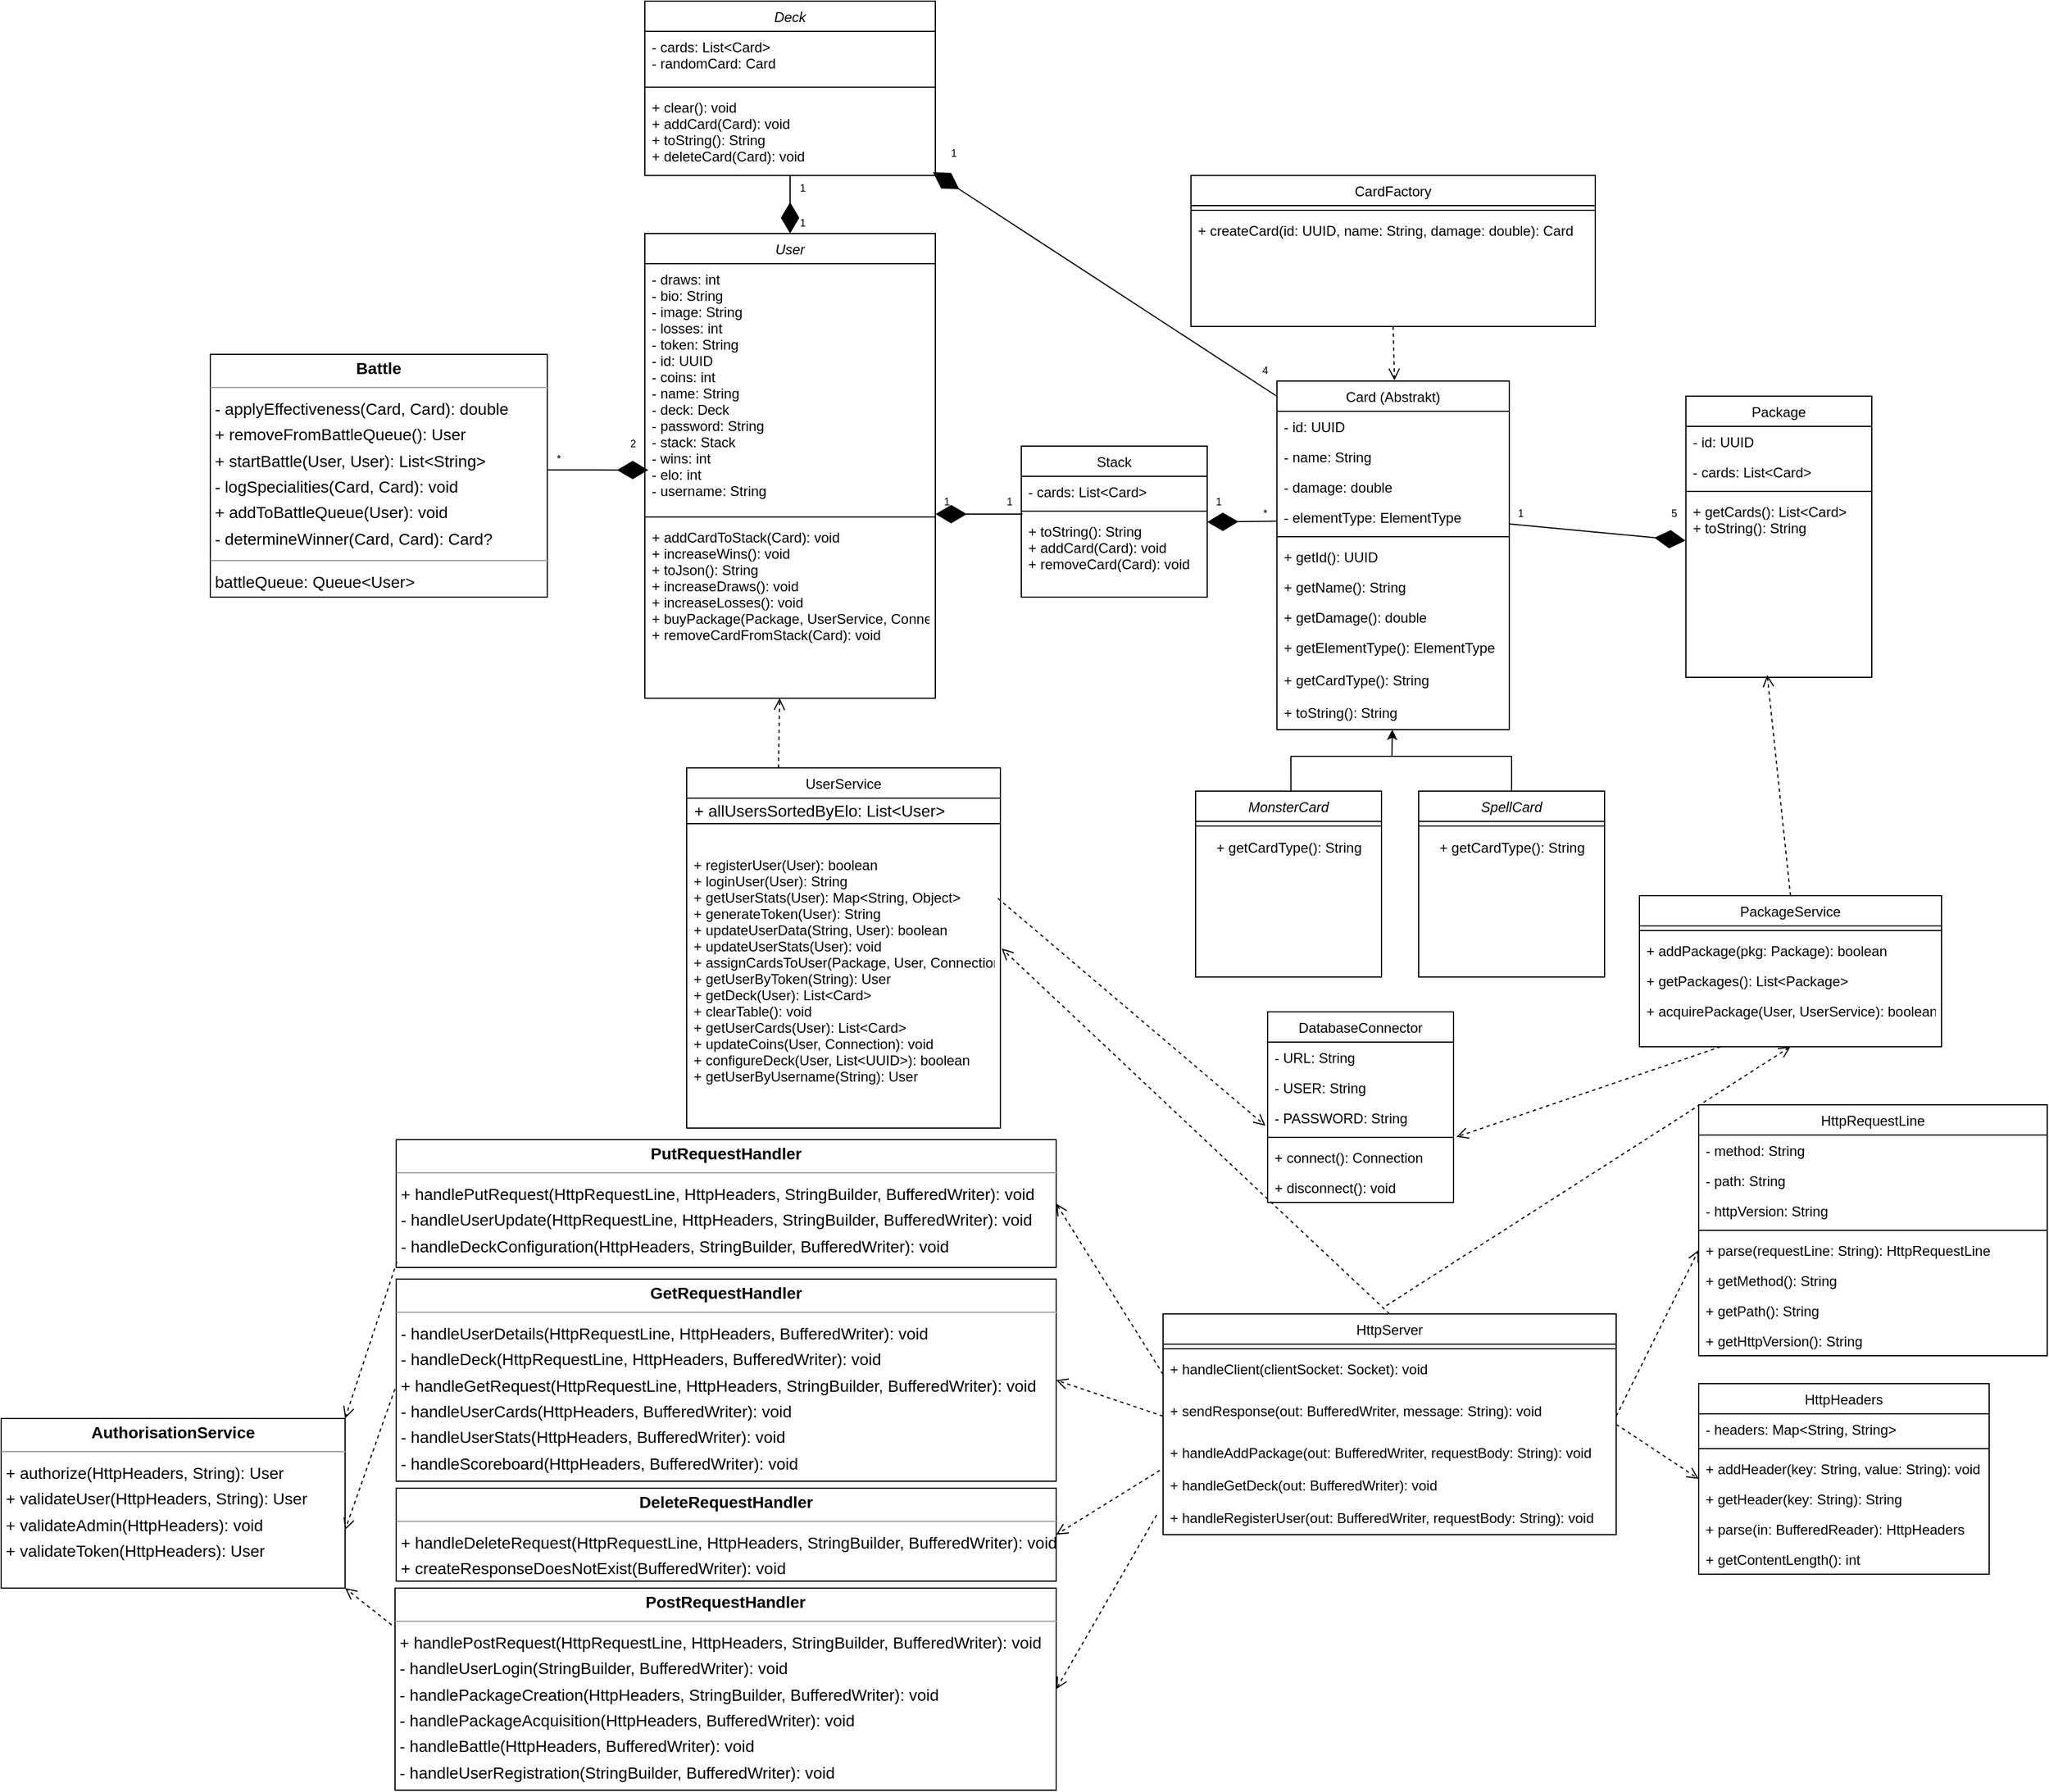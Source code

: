 <mxfile version="26.0.4">
  <diagram id="C5RBs43oDa-KdzZeNtuy" name="Page-1">
    <mxGraphModel dx="3077" dy="1954" grid="1" gridSize="10" guides="1" tooltips="1" connect="1" arrows="1" fold="1" page="1" pageScale="1" pageWidth="827" pageHeight="1169" math="0" shadow="0">
      <root>
        <mxCell id="WIyWlLk6GJQsqaUBKTNV-0" />
        <mxCell id="WIyWlLk6GJQsqaUBKTNV-1" parent="WIyWlLk6GJQsqaUBKTNV-0" />
        <mxCell id="zkfFHV4jXpPFQw0GAbJ--0" value="User" style="swimlane;fontStyle=2;align=center;verticalAlign=top;childLayout=stackLayout;horizontal=1;startSize=26;horizontalStack=0;resizeParent=1;resizeLast=0;collapsible=1;marginBottom=0;rounded=0;shadow=0;strokeWidth=1;" parent="WIyWlLk6GJQsqaUBKTNV-1" vertex="1">
          <mxGeometry x="184" y="-20" width="250" height="400" as="geometry">
            <mxRectangle x="230" y="140" width="160" height="26" as="alternateBounds" />
          </mxGeometry>
        </mxCell>
        <mxCell id="zkfFHV4jXpPFQw0GAbJ--1" value="- draws: int&#xa;- bio: String&#xa;- image: String&#xa;- losses: int&#xa;- token: String&#xa;- id: UUID&#xa;- coins: int&#xa;- name: String&#xa;- deck: Deck&#xa;- password: String&#xa;- stack: Stack&#xa;- wins: int&#xa;- elo: int&#xa;- username: String" style="text;align=left;verticalAlign=top;spacingLeft=4;spacingRight=4;overflow=hidden;rotatable=0;points=[[0,0.5],[1,0.5]];portConstraint=eastwest;" parent="zkfFHV4jXpPFQw0GAbJ--0" vertex="1">
          <mxGeometry y="26" width="250" height="214" as="geometry" />
        </mxCell>
        <mxCell id="zkfFHV4jXpPFQw0GAbJ--4" value="" style="line;html=1;strokeWidth=1;align=left;verticalAlign=middle;spacingTop=-1;spacingLeft=3;spacingRight=3;rotatable=0;labelPosition=right;points=[];portConstraint=eastwest;" parent="zkfFHV4jXpPFQw0GAbJ--0" vertex="1">
          <mxGeometry y="240" width="250" height="8" as="geometry" />
        </mxCell>
        <mxCell id="tZZboSZ2y6ysOdHCOjeh-23" value="+ addCardToStack(Card): void&#xa;+ increaseWins(): void&#xa;+ toJson(): String&#xa;+ increaseDraws(): void&#xa;+ increaseLosses(): void&#xa;+ buyPackage(Package, UserService, Connection): boolean&#xa;+ removeCardFromStack(Card): void" style="text;align=left;verticalAlign=top;spacingLeft=4;spacingRight=4;overflow=hidden;rotatable=0;points=[[0,0.5],[1,0.5]];portConstraint=eastwest;" parent="zkfFHV4jXpPFQw0GAbJ--0" vertex="1">
          <mxGeometry y="248" width="250" height="110" as="geometry" />
        </mxCell>
        <mxCell id="zkfFHV4jXpPFQw0GAbJ--17" value="Stack" style="swimlane;fontStyle=0;align=center;verticalAlign=top;childLayout=stackLayout;horizontal=1;startSize=26;horizontalStack=0;resizeParent=1;resizeLast=0;collapsible=1;marginBottom=0;rounded=0;shadow=0;strokeWidth=1;" parent="WIyWlLk6GJQsqaUBKTNV-1" vertex="1">
          <mxGeometry x="508" y="163" width="160" height="130" as="geometry">
            <mxRectangle x="550" y="140" width="160" height="26" as="alternateBounds" />
          </mxGeometry>
        </mxCell>
        <mxCell id="zkfFHV4jXpPFQw0GAbJ--18" value="- cards: List&lt;Card&gt;" style="text;align=left;verticalAlign=top;spacingLeft=4;spacingRight=4;overflow=hidden;rotatable=0;points=[[0,0.5],[1,0.5]];portConstraint=eastwest;" parent="zkfFHV4jXpPFQw0GAbJ--17" vertex="1">
          <mxGeometry y="26" width="160" height="26" as="geometry" />
        </mxCell>
        <mxCell id="zkfFHV4jXpPFQw0GAbJ--23" value="" style="line;html=1;strokeWidth=1;align=left;verticalAlign=middle;spacingTop=-1;spacingLeft=3;spacingRight=3;rotatable=0;labelPosition=right;points=[];portConstraint=eastwest;" parent="zkfFHV4jXpPFQw0GAbJ--17" vertex="1">
          <mxGeometry y="52" width="160" height="8" as="geometry" />
        </mxCell>
        <mxCell id="zkfFHV4jXpPFQw0GAbJ--24" value="+ toString(): String&#xa;+ addCard(Card): void&#xa;+ removeCard(Card): void&#xa;" style="text;align=left;verticalAlign=top;spacingLeft=4;spacingRight=4;overflow=hidden;rotatable=0;points=[[0,0.5],[1,0.5]];portConstraint=eastwest;" parent="zkfFHV4jXpPFQw0GAbJ--17" vertex="1">
          <mxGeometry y="60" width="160" height="60" as="geometry" />
        </mxCell>
        <mxCell id="pJ64qsZIiurUONH8JDqn-1" value="Card (Abstrakt)" style="swimlane;fontStyle=0;align=center;verticalAlign=top;childLayout=stackLayout;horizontal=1;startSize=26;horizontalStack=0;resizeParent=1;resizeLast=0;collapsible=1;marginBottom=0;rounded=0;shadow=0;strokeWidth=1;" parent="WIyWlLk6GJQsqaUBKTNV-1" vertex="1">
          <mxGeometry x="728" y="107" width="200" height="300" as="geometry">
            <mxRectangle x="728" y="107" width="160" height="26" as="alternateBounds" />
          </mxGeometry>
        </mxCell>
        <mxCell id="pJ64qsZIiurUONH8JDqn-2" value="- id: UUID" style="text;align=left;verticalAlign=top;spacingLeft=4;spacingRight=4;overflow=hidden;rotatable=0;points=[[0,0.5],[1,0.5]];portConstraint=eastwest;" parent="pJ64qsZIiurUONH8JDqn-1" vertex="1">
          <mxGeometry y="26" width="200" height="26" as="geometry" />
        </mxCell>
        <mxCell id="pJ64qsZIiurUONH8JDqn-3" value="- name: String" style="text;align=left;verticalAlign=top;spacingLeft=4;spacingRight=4;overflow=hidden;rotatable=0;points=[[0,0.5],[1,0.5]];portConstraint=eastwest;rounded=0;shadow=0;html=0;" parent="pJ64qsZIiurUONH8JDqn-1" vertex="1">
          <mxGeometry y="52" width="200" height="26" as="geometry" />
        </mxCell>
        <mxCell id="pJ64qsZIiurUONH8JDqn-4" value="- damage: double" style="text;align=left;verticalAlign=top;spacingLeft=4;spacingRight=4;overflow=hidden;rotatable=0;points=[[0,0.5],[1,0.5]];portConstraint=eastwest;rounded=0;shadow=0;html=0;" parent="pJ64qsZIiurUONH8JDqn-1" vertex="1">
          <mxGeometry y="78" width="200" height="26" as="geometry" />
        </mxCell>
        <mxCell id="pJ64qsZIiurUONH8JDqn-5" value="- elementType: ElementType" style="text;align=left;verticalAlign=top;spacingLeft=4;spacingRight=4;overflow=hidden;rotatable=0;points=[[0,0.5],[1,0.5]];portConstraint=eastwest;rounded=0;shadow=0;html=0;" parent="pJ64qsZIiurUONH8JDqn-1" vertex="1">
          <mxGeometry y="104" width="200" height="26" as="geometry" />
        </mxCell>
        <mxCell id="pJ64qsZIiurUONH8JDqn-7" value="" style="line;html=1;strokeWidth=1;align=left;verticalAlign=middle;spacingTop=-1;spacingLeft=3;spacingRight=3;rotatable=0;labelPosition=right;points=[];portConstraint=eastwest;" parent="pJ64qsZIiurUONH8JDqn-1" vertex="1">
          <mxGeometry y="130" width="200" height="8" as="geometry" />
        </mxCell>
        <mxCell id="pJ64qsZIiurUONH8JDqn-8" value="+ getId(): UUID" style="text;align=left;verticalAlign=top;spacingLeft=4;spacingRight=4;overflow=hidden;rotatable=0;points=[[0,0.5],[1,0.5]];portConstraint=eastwest;" parent="pJ64qsZIiurUONH8JDqn-1" vertex="1">
          <mxGeometry y="138" width="200" height="26" as="geometry" />
        </mxCell>
        <mxCell id="pJ64qsZIiurUONH8JDqn-9" value="+ getName(): String" style="text;align=left;verticalAlign=top;spacingLeft=4;spacingRight=4;overflow=hidden;rotatable=0;points=[[0,0.5],[1,0.5]];portConstraint=eastwest;" parent="pJ64qsZIiurUONH8JDqn-1" vertex="1">
          <mxGeometry y="164" width="200" height="26" as="geometry" />
        </mxCell>
        <mxCell id="8VIs9gUjqleQw6Wn4Eny-9" value="+ getDamage(): double" style="text;align=left;verticalAlign=top;spacingLeft=4;spacingRight=4;overflow=hidden;rotatable=0;points=[[0,0.5],[1,0.5]];portConstraint=eastwest;" parent="pJ64qsZIiurUONH8JDqn-1" vertex="1">
          <mxGeometry y="190" width="200" height="26" as="geometry" />
        </mxCell>
        <mxCell id="8VIs9gUjqleQw6Wn4Eny-10" value="+ getElementType(): ElementType&#xa;&#xa;+ getCardType(): String&#xa;&#xa;+ toString(): String&#xa;" style="text;align=left;verticalAlign=top;spacingLeft=4;spacingRight=4;overflow=hidden;rotatable=0;points=[[0,0.5],[1,0.5]];portConstraint=eastwest;" parent="pJ64qsZIiurUONH8JDqn-1" vertex="1">
          <mxGeometry y="216" width="200" height="84" as="geometry" />
        </mxCell>
        <mxCell id="KQefdLREFQNJD2RRmQ5B-1" value="" style="endArrow=classic;html=1;rounded=0;" parent="WIyWlLk6GJQsqaUBKTNV-1" edge="1">
          <mxGeometry width="50" height="50" relative="1" as="geometry">
            <mxPoint x="827" y="430" as="sourcePoint" />
            <mxPoint x="827.3" y="407" as="targetPoint" />
          </mxGeometry>
        </mxCell>
        <mxCell id="KQefdLREFQNJD2RRmQ5B-2" value="MonsterCard" style="swimlane;fontStyle=2;align=center;verticalAlign=top;childLayout=stackLayout;horizontal=1;startSize=26;horizontalStack=0;resizeParent=1;resizeLast=0;collapsible=1;marginBottom=0;rounded=0;shadow=0;strokeWidth=1;" parent="WIyWlLk6GJQsqaUBKTNV-1" vertex="1">
          <mxGeometry x="658" y="460" width="160" height="160" as="geometry">
            <mxRectangle x="230" y="140" width="160" height="26" as="alternateBounds" />
          </mxGeometry>
        </mxCell>
        <mxCell id="KQefdLREFQNJD2RRmQ5B-4" value="" style="line;html=1;strokeWidth=1;align=left;verticalAlign=middle;spacingTop=-1;spacingLeft=3;spacingRight=3;rotatable=0;labelPosition=right;points=[];portConstraint=eastwest;" parent="KQefdLREFQNJD2RRmQ5B-2" vertex="1">
          <mxGeometry y="26" width="160" height="8" as="geometry" />
        </mxCell>
        <mxCell id="tZZboSZ2y6ysOdHCOjeh-19" value="+ getCardType(): String" style="text;html=1;align=center;verticalAlign=middle;resizable=0;points=[];autosize=1;strokeColor=none;fillColor=none;" parent="KQefdLREFQNJD2RRmQ5B-2" vertex="1">
          <mxGeometry y="34" width="160" height="30" as="geometry" />
        </mxCell>
        <mxCell id="KQefdLREFQNJD2RRmQ5B-5" value="" style="endArrow=none;html=1;rounded=0;exitX=0.513;exitY=0;exitDx=0;exitDy=0;exitPerimeter=0;" parent="WIyWlLk6GJQsqaUBKTNV-1" source="KQefdLREFQNJD2RRmQ5B-2" edge="1">
          <mxGeometry width="50" height="50" relative="1" as="geometry">
            <mxPoint x="740" y="420" as="sourcePoint" />
            <mxPoint x="740" y="430" as="targetPoint" />
          </mxGeometry>
        </mxCell>
        <mxCell id="KQefdLREFQNJD2RRmQ5B-6" value="" style="endArrow=none;html=1;rounded=0;" parent="WIyWlLk6GJQsqaUBKTNV-1" edge="1">
          <mxGeometry width="50" height="50" relative="1" as="geometry">
            <mxPoint x="740" y="430" as="sourcePoint" />
            <mxPoint x="820" y="430" as="targetPoint" />
          </mxGeometry>
        </mxCell>
        <mxCell id="KQefdLREFQNJD2RRmQ5B-7" value="SpellCard" style="swimlane;fontStyle=2;align=center;verticalAlign=top;childLayout=stackLayout;horizontal=1;startSize=26;horizontalStack=0;resizeParent=1;resizeLast=0;collapsible=1;marginBottom=0;rounded=0;shadow=0;strokeWidth=1;" parent="WIyWlLk6GJQsqaUBKTNV-1" vertex="1">
          <mxGeometry x="850" y="460" width="160" height="160" as="geometry">
            <mxRectangle x="230" y="140" width="160" height="26" as="alternateBounds" />
          </mxGeometry>
        </mxCell>
        <mxCell id="KQefdLREFQNJD2RRmQ5B-9" value="" style="line;html=1;strokeWidth=1;align=left;verticalAlign=middle;spacingTop=-1;spacingLeft=3;spacingRight=3;rotatable=0;labelPosition=right;points=[];portConstraint=eastwest;" parent="KQefdLREFQNJD2RRmQ5B-7" vertex="1">
          <mxGeometry y="26" width="160" height="8" as="geometry" />
        </mxCell>
        <mxCell id="tZZboSZ2y6ysOdHCOjeh-20" value="+ getCardType(): String" style="text;html=1;align=center;verticalAlign=middle;resizable=0;points=[];autosize=1;strokeColor=none;fillColor=none;" parent="KQefdLREFQNJD2RRmQ5B-7" vertex="1">
          <mxGeometry y="34" width="160" height="30" as="geometry" />
        </mxCell>
        <mxCell id="KQefdLREFQNJD2RRmQ5B-10" value="" style="endArrow=none;html=1;rounded=0;exitX=0.5;exitY=0;exitDx=0;exitDy=0;" parent="WIyWlLk6GJQsqaUBKTNV-1" source="KQefdLREFQNJD2RRmQ5B-7" edge="1">
          <mxGeometry width="50" height="50" relative="1" as="geometry">
            <mxPoint x="740" y="420" as="sourcePoint" />
            <mxPoint x="930" y="430" as="targetPoint" />
          </mxGeometry>
        </mxCell>
        <mxCell id="KQefdLREFQNJD2RRmQ5B-11" value="" style="endArrow=none;html=1;rounded=0;" parent="WIyWlLk6GJQsqaUBKTNV-1" edge="1">
          <mxGeometry width="50" height="50" relative="1" as="geometry">
            <mxPoint x="818" y="430" as="sourcePoint" />
            <mxPoint x="930" y="430" as="targetPoint" />
          </mxGeometry>
        </mxCell>
        <mxCell id="KQefdLREFQNJD2RRmQ5B-13" value="Package" style="swimlane;fontStyle=0;align=center;verticalAlign=top;childLayout=stackLayout;horizontal=1;startSize=26;horizontalStack=0;resizeParent=1;resizeLast=0;collapsible=1;marginBottom=0;rounded=0;shadow=0;strokeWidth=1;" parent="WIyWlLk6GJQsqaUBKTNV-1" vertex="1">
          <mxGeometry x="1080" y="120" width="160" height="242" as="geometry">
            <mxRectangle x="550" y="140" width="160" height="26" as="alternateBounds" />
          </mxGeometry>
        </mxCell>
        <mxCell id="KQefdLREFQNJD2RRmQ5B-14" value="- id: UUID" style="text;align=left;verticalAlign=top;spacingLeft=4;spacingRight=4;overflow=hidden;rotatable=0;points=[[0,0.5],[1,0.5]];portConstraint=eastwest;" parent="KQefdLREFQNJD2RRmQ5B-13" vertex="1">
          <mxGeometry y="26" width="160" height="26" as="geometry" />
        </mxCell>
        <mxCell id="KQefdLREFQNJD2RRmQ5B-15" value="- cards: List&lt;Card&gt;" style="text;align=left;verticalAlign=top;spacingLeft=4;spacingRight=4;overflow=hidden;rotatable=0;points=[[0,0.5],[1,0.5]];portConstraint=eastwest;rounded=0;shadow=0;html=0;" parent="KQefdLREFQNJD2RRmQ5B-13" vertex="1">
          <mxGeometry y="52" width="160" height="26" as="geometry" />
        </mxCell>
        <mxCell id="KQefdLREFQNJD2RRmQ5B-18" value="" style="line;html=1;strokeWidth=1;align=left;verticalAlign=middle;spacingTop=-1;spacingLeft=3;spacingRight=3;rotatable=0;labelPosition=right;points=[];portConstraint=eastwest;" parent="KQefdLREFQNJD2RRmQ5B-13" vertex="1">
          <mxGeometry y="78" width="160" height="8" as="geometry" />
        </mxCell>
        <mxCell id="KQefdLREFQNJD2RRmQ5B-19" value="+ getCards(): List&lt;Card&gt;&#xa;+ toString(): String" style="text;align=left;verticalAlign=top;spacingLeft=4;spacingRight=4;overflow=hidden;rotatable=0;points=[[0,0.5],[1,0.5]];portConstraint=eastwest;" parent="KQefdLREFQNJD2RRmQ5B-13" vertex="1">
          <mxGeometry y="86" width="160" height="44" as="geometry" />
        </mxCell>
        <mxCell id="KQefdLREFQNJD2RRmQ5B-26" value="" style="endArrow=diamondThin;endFill=1;endSize=24;html=1;rounded=0;exitX=0;exitY=1;exitDx=0;exitDy=0;entryX=-0.002;entryY=0.872;entryDx=0;entryDy=0;entryPerimeter=0;" parent="WIyWlLk6GJQsqaUBKTNV-1" source="KQefdLREFQNJD2RRmQ5B-41" target="KQefdLREFQNJD2RRmQ5B-19" edge="1">
          <mxGeometry width="160" relative="1" as="geometry">
            <mxPoint x="908" y="230" as="sourcePoint" />
            <mxPoint x="1040" y="230" as="targetPoint" />
          </mxGeometry>
        </mxCell>
        <mxCell id="KQefdLREFQNJD2RRmQ5B-27" value="&lt;font style=&quot;font-size: 9px;&quot;&gt;1&lt;/font&gt;" style="text;html=1;align=center;verticalAlign=middle;whiteSpace=wrap;rounded=0;" parent="WIyWlLk6GJQsqaUBKTNV-1" vertex="1">
          <mxGeometry x="488" y="200" width="20" height="20" as="geometry" />
        </mxCell>
        <mxCell id="KQefdLREFQNJD2RRmQ5B-28" value="&lt;font style=&quot;font-size: 9px;&quot;&gt;5&lt;/font&gt;" style="text;html=1;align=center;verticalAlign=middle;whiteSpace=wrap;rounded=0;" parent="WIyWlLk6GJQsqaUBKTNV-1" vertex="1">
          <mxGeometry x="1060" y="210" width="20" height="20" as="geometry" />
        </mxCell>
        <mxCell id="KQefdLREFQNJD2RRmQ5B-40" value="" style="endArrow=diamondThin;endFill=1;endSize=24;html=1;rounded=0;exitX=0.006;exitY=-0.026;exitDx=0;exitDy=0;exitPerimeter=0;entryX=0.008;entryY=1.077;entryDx=0;entryDy=0;entryPerimeter=0;" parent="WIyWlLk6GJQsqaUBKTNV-1" source="zkfFHV4jXpPFQw0GAbJ--24" target="KQefdLREFQNJD2RRmQ5B-44" edge="1">
          <mxGeometry width="160" relative="1" as="geometry">
            <mxPoint x="400" y="223" as="sourcePoint" />
            <mxPoint x="440" y="220" as="targetPoint" />
          </mxGeometry>
        </mxCell>
        <mxCell id="KQefdLREFQNJD2RRmQ5B-41" value="&lt;font style=&quot;font-size: 9px;&quot;&gt;1&lt;/font&gt;" style="text;html=1;align=center;verticalAlign=middle;whiteSpace=wrap;rounded=0;" parent="WIyWlLk6GJQsqaUBKTNV-1" vertex="1">
          <mxGeometry x="928" y="210" width="20" height="20" as="geometry" />
        </mxCell>
        <mxCell id="KQefdLREFQNJD2RRmQ5B-44" value="&lt;font style=&quot;font-size: 9px;&quot;&gt;1&lt;/font&gt;" style="text;html=1;align=center;verticalAlign=middle;whiteSpace=wrap;rounded=0;" parent="WIyWlLk6GJQsqaUBKTNV-1" vertex="1">
          <mxGeometry x="434" y="200" width="20" height="20" as="geometry" />
        </mxCell>
        <mxCell id="KQefdLREFQNJD2RRmQ5B-45" value="" style="endArrow=diamondThin;endFill=1;endSize=24;html=1;rounded=0;entryX=1.004;entryY=0.297;entryDx=0;entryDy=0;entryPerimeter=0;" parent="WIyWlLk6GJQsqaUBKTNV-1" edge="1">
          <mxGeometry width="160" relative="1" as="geometry">
            <mxPoint x="728" y="227.64" as="sourcePoint" />
            <mxPoint x="668.0" y="228.362" as="targetPoint" />
          </mxGeometry>
        </mxCell>
        <mxCell id="KQefdLREFQNJD2RRmQ5B-46" value="&lt;font style=&quot;font-size: 9px;&quot;&gt;1&lt;/font&gt;" style="text;html=1;align=center;verticalAlign=middle;whiteSpace=wrap;rounded=0;" parent="WIyWlLk6GJQsqaUBKTNV-1" vertex="1">
          <mxGeometry x="668" y="200" width="20" height="20" as="geometry" />
        </mxCell>
        <mxCell id="KQefdLREFQNJD2RRmQ5B-49" value="&lt;font style=&quot;font-size: 9px;&quot;&gt;*&lt;/font&gt;" style="text;html=1;align=center;verticalAlign=middle;whiteSpace=wrap;rounded=0;" parent="WIyWlLk6GJQsqaUBKTNV-1" vertex="1">
          <mxGeometry x="708" y="210" width="20" height="20" as="geometry" />
        </mxCell>
        <mxCell id="KQefdLREFQNJD2RRmQ5B-50" value="" style="html=1;verticalAlign=bottom;endArrow=open;dashed=1;endSize=8;curved=0;rounded=0;" parent="WIyWlLk6GJQsqaUBKTNV-1" edge="1">
          <mxGeometry relative="1" as="geometry">
            <mxPoint x="299" y="440" as="sourcePoint" />
            <mxPoint x="300" y="380" as="targetPoint" />
          </mxGeometry>
        </mxCell>
        <mxCell id="KQefdLREFQNJD2RRmQ5B-51" value="UserService" style="swimlane;fontStyle=0;align=center;verticalAlign=top;childLayout=stackLayout;horizontal=1;startSize=26;horizontalStack=0;resizeParent=1;resizeLast=0;collapsible=1;marginBottom=0;rounded=0;shadow=0;strokeWidth=1;" parent="WIyWlLk6GJQsqaUBKTNV-1" vertex="1">
          <mxGeometry x="220" y="440" width="270" height="310" as="geometry">
            <mxRectangle x="550" y="140" width="160" height="26" as="alternateBounds" />
          </mxGeometry>
        </mxCell>
        <mxCell id="KQefdLREFQNJD2RRmQ5B-53" value="" style="line;html=1;strokeWidth=1;align=left;verticalAlign=middle;spacingTop=-1;spacingLeft=3;spacingRight=3;rotatable=0;labelPosition=right;points=[];portConstraint=eastwest;" parent="KQefdLREFQNJD2RRmQ5B-51" vertex="1">
          <mxGeometry y="26" width="270" height="44" as="geometry" />
        </mxCell>
        <mxCell id="KQefdLREFQNJD2RRmQ5B-54" value="+ registerUser(User): boolean&#xa;+ loginUser(User): String&#xa;+ getUserStats(User): Map&lt;String, Object&gt;&#xa;+ generateToken(User): String&#xa;+ updateUserData(String, User): boolean&#xa;+ updateUserStats(User): void&#xa;+ assignCardsToUser(Package, User, Connection): void&#xa;+ getUserByToken(String): User&#xa;+ getDeck(User): List&lt;Card&gt;&#xa;+ clearTable(): void&#xa;+ getUserCards(User): List&lt;Card&gt;&#xa;+ updateCoins(User, Connection): void&#xa;+ configureDeck(User, List&lt;UUID&gt;): boolean&#xa;+ getUserByUsername(String): User" style="text;align=left;verticalAlign=top;spacingLeft=4;spacingRight=4;overflow=hidden;rotatable=0;points=[[0,0.5],[1,0.5]];portConstraint=eastwest;" parent="KQefdLREFQNJD2RRmQ5B-51" vertex="1">
          <mxGeometry y="70" width="270" height="226" as="geometry" />
        </mxCell>
        <mxCell id="KQefdLREFQNJD2RRmQ5B-55" value="PackageService" style="swimlane;fontStyle=0;align=center;verticalAlign=top;childLayout=stackLayout;horizontal=1;startSize=26;horizontalStack=0;resizeParent=1;resizeLast=0;collapsible=1;marginBottom=0;rounded=0;shadow=0;strokeWidth=1;" parent="WIyWlLk6GJQsqaUBKTNV-1" vertex="1">
          <mxGeometry x="1040" y="550" width="260" height="130" as="geometry">
            <mxRectangle x="550" y="140" width="160" height="26" as="alternateBounds" />
          </mxGeometry>
        </mxCell>
        <mxCell id="KQefdLREFQNJD2RRmQ5B-57" value="" style="line;html=1;strokeWidth=1;align=left;verticalAlign=middle;spacingTop=-1;spacingLeft=3;spacingRight=3;rotatable=0;labelPosition=right;points=[];portConstraint=eastwest;" parent="KQefdLREFQNJD2RRmQ5B-55" vertex="1">
          <mxGeometry y="26" width="260" height="8" as="geometry" />
        </mxCell>
        <mxCell id="KQefdLREFQNJD2RRmQ5B-58" value="+ addPackage(pkg: Package): boolean" style="text;align=left;verticalAlign=top;spacingLeft=4;spacingRight=4;overflow=hidden;rotatable=0;points=[[0,0.5],[1,0.5]];portConstraint=eastwest;" parent="KQefdLREFQNJD2RRmQ5B-55" vertex="1">
          <mxGeometry y="34" width="260" height="26" as="geometry" />
        </mxCell>
        <mxCell id="tZZboSZ2y6ysOdHCOjeh-6" value="+ getPackages(): List&lt;Package&gt;" style="text;align=left;verticalAlign=top;spacingLeft=4;spacingRight=4;overflow=hidden;rotatable=0;points=[[0,0.5],[1,0.5]];portConstraint=eastwest;" parent="KQefdLREFQNJD2RRmQ5B-55" vertex="1">
          <mxGeometry y="60" width="260" height="26" as="geometry" />
        </mxCell>
        <mxCell id="dGjVVMby7srrKgyfxiBo-0" value="+ acquirePackage(User, UserService): boolean" style="text;align=left;verticalAlign=top;spacingLeft=4;spacingRight=4;overflow=hidden;rotatable=0;points=[[0,0.5],[1,0.5]];portConstraint=eastwest;" vertex="1" parent="KQefdLREFQNJD2RRmQ5B-55">
          <mxGeometry y="86" width="260" height="26" as="geometry" />
        </mxCell>
        <mxCell id="KQefdLREFQNJD2RRmQ5B-59" value="" style="html=1;verticalAlign=bottom;endArrow=open;dashed=1;endSize=8;curved=0;rounded=0;exitX=0.5;exitY=0;exitDx=0;exitDy=0;" parent="WIyWlLk6GJQsqaUBKTNV-1" source="KQefdLREFQNJD2RRmQ5B-55" edge="1">
          <mxGeometry relative="1" as="geometry">
            <mxPoint x="1120" y="400" as="sourcePoint" />
            <mxPoint x="1150" y="360" as="targetPoint" />
          </mxGeometry>
        </mxCell>
        <mxCell id="KQefdLREFQNJD2RRmQ5B-60" value="CardFactory" style="swimlane;fontStyle=0;align=center;verticalAlign=top;childLayout=stackLayout;horizontal=1;startSize=26;horizontalStack=0;resizeParent=1;resizeLast=0;collapsible=1;marginBottom=0;rounded=0;shadow=0;strokeWidth=1;" parent="WIyWlLk6GJQsqaUBKTNV-1" vertex="1">
          <mxGeometry x="654" y="-70" width="348" height="130" as="geometry">
            <mxRectangle x="550" y="140" width="160" height="26" as="alternateBounds" />
          </mxGeometry>
        </mxCell>
        <mxCell id="KQefdLREFQNJD2RRmQ5B-62" value="" style="line;html=1;strokeWidth=1;align=left;verticalAlign=middle;spacingTop=-1;spacingLeft=3;spacingRight=3;rotatable=0;labelPosition=right;points=[];portConstraint=eastwest;" parent="KQefdLREFQNJD2RRmQ5B-60" vertex="1">
          <mxGeometry y="26" width="348" height="8" as="geometry" />
        </mxCell>
        <mxCell id="KQefdLREFQNJD2RRmQ5B-63" value="+ createCard(id: UUID, name: String, damage: double): Card" style="text;align=left;verticalAlign=top;spacingLeft=4;spacingRight=4;overflow=hidden;rotatable=0;points=[[0,0.5],[1,0.5]];portConstraint=eastwest;" parent="KQefdLREFQNJD2RRmQ5B-60" vertex="1">
          <mxGeometry y="34" width="348" height="26" as="geometry" />
        </mxCell>
        <mxCell id="KQefdLREFQNJD2RRmQ5B-64" value="" style="html=1;verticalAlign=bottom;endArrow=open;dashed=1;endSize=8;curved=0;rounded=0;exitX=0.5;exitY=1;exitDx=0;exitDy=0;entryX=0.506;entryY=-0.002;entryDx=0;entryDy=0;entryPerimeter=0;" parent="WIyWlLk6GJQsqaUBKTNV-1" source="KQefdLREFQNJD2RRmQ5B-60" target="pJ64qsZIiurUONH8JDqn-1" edge="1">
          <mxGeometry relative="1" as="geometry">
            <mxPoint x="960.62" y="101" as="sourcePoint" />
            <mxPoint x="830" y="100" as="targetPoint" />
          </mxGeometry>
        </mxCell>
        <mxCell id="KQefdLREFQNJD2RRmQ5B-65" value="HttpServer" style="swimlane;fontStyle=0;align=center;verticalAlign=top;childLayout=stackLayout;horizontal=1;startSize=26;horizontalStack=0;resizeParent=1;resizeLast=0;collapsible=1;marginBottom=0;rounded=0;shadow=0;strokeWidth=1;" parent="WIyWlLk6GJQsqaUBKTNV-1" vertex="1">
          <mxGeometry x="630" y="910" width="390" height="190" as="geometry">
            <mxRectangle x="550" y="140" width="160" height="26" as="alternateBounds" />
          </mxGeometry>
        </mxCell>
        <mxCell id="KQefdLREFQNJD2RRmQ5B-67" value="" style="line;html=1;strokeWidth=1;align=left;verticalAlign=middle;spacingTop=-1;spacingLeft=3;spacingRight=3;rotatable=0;labelPosition=right;points=[];portConstraint=eastwest;" parent="KQefdLREFQNJD2RRmQ5B-65" vertex="1">
          <mxGeometry y="26" width="390" height="8" as="geometry" />
        </mxCell>
        <mxCell id="KQefdLREFQNJD2RRmQ5B-68" value="+ handleClient(clientSocket: Socket): void" style="text;align=left;verticalAlign=top;spacingLeft=4;spacingRight=4;overflow=hidden;rotatable=0;points=[[0,0.5],[1,0.5]];portConstraint=eastwest;" parent="KQefdLREFQNJD2RRmQ5B-65" vertex="1">
          <mxGeometry y="34" width="390" height="36" as="geometry" />
        </mxCell>
        <mxCell id="KQefdLREFQNJD2RRmQ5B-78" value="+ sendResponse(out: BufferedWriter, message: String): void" style="text;align=left;verticalAlign=top;spacingLeft=4;spacingRight=4;overflow=hidden;rotatable=0;points=[[0,0.5],[1,0.5]];portConstraint=eastwest;" parent="KQefdLREFQNJD2RRmQ5B-65" vertex="1">
          <mxGeometry y="70" width="390" height="36" as="geometry" />
        </mxCell>
        <mxCell id="KQefdLREFQNJD2RRmQ5B-79" value="+ handleAddPackage(out: BufferedWriter, requestBody: String): void" style="text;align=left;verticalAlign=top;spacingLeft=4;spacingRight=4;overflow=hidden;rotatable=0;points=[[0,0.5],[1,0.5]];portConstraint=eastwest;" parent="KQefdLREFQNJD2RRmQ5B-65" vertex="1">
          <mxGeometry y="106" width="390" height="28" as="geometry" />
        </mxCell>
        <mxCell id="KQefdLREFQNJD2RRmQ5B-80" value="+ handleGetDeck(out: BufferedWriter): void" style="text;align=left;verticalAlign=top;spacingLeft=4;spacingRight=4;overflow=hidden;rotatable=0;points=[[0,0.5],[1,0.5]];portConstraint=eastwest;" parent="KQefdLREFQNJD2RRmQ5B-65" vertex="1">
          <mxGeometry y="134" width="390" height="28" as="geometry" />
        </mxCell>
        <mxCell id="KQefdLREFQNJD2RRmQ5B-81" value="+ handleRegisterUser(out: BufferedWriter, requestBody: String): void" style="text;align=left;verticalAlign=top;spacingLeft=4;spacingRight=4;overflow=hidden;rotatable=0;points=[[0,0.5],[1,0.5]];portConstraint=eastwest;" parent="KQefdLREFQNJD2RRmQ5B-65" vertex="1">
          <mxGeometry y="162" width="390" height="28" as="geometry" />
        </mxCell>
        <mxCell id="KQefdLREFQNJD2RRmQ5B-69" value="" style="html=1;verticalAlign=bottom;endArrow=open;dashed=1;endSize=8;curved=0;rounded=0;entryX=1.004;entryY=0.378;entryDx=0;entryDy=0;entryPerimeter=0;exitX=0.5;exitY=0;exitDx=0;exitDy=0;" parent="WIyWlLk6GJQsqaUBKTNV-1" source="KQefdLREFQNJD2RRmQ5B-65" target="KQefdLREFQNJD2RRmQ5B-54" edge="1">
          <mxGeometry relative="1" as="geometry">
            <mxPoint x="290.62" y="620" as="sourcePoint" />
            <mxPoint x="440.32" y="556.29" as="targetPoint" />
          </mxGeometry>
        </mxCell>
        <mxCell id="KQefdLREFQNJD2RRmQ5B-71" value="" style="html=1;verticalAlign=bottom;endArrow=open;dashed=1;endSize=8;curved=0;rounded=0;entryX=0.5;entryY=1;entryDx=0;entryDy=0;exitX=0.493;exitY=-0.038;exitDx=0;exitDy=0;exitPerimeter=0;" parent="WIyWlLk6GJQsqaUBKTNV-1" source="KQefdLREFQNJD2RRmQ5B-65" target="KQefdLREFQNJD2RRmQ5B-55" edge="1">
          <mxGeometry relative="1" as="geometry">
            <mxPoint x="1040" y="831" as="sourcePoint" />
            <mxPoint x="592.0" y="620" as="targetPoint" />
          </mxGeometry>
        </mxCell>
        <mxCell id="KQefdLREFQNJD2RRmQ5B-72" value="DatabaseConnector" style="swimlane;fontStyle=0;align=center;verticalAlign=top;childLayout=stackLayout;horizontal=1;startSize=26;horizontalStack=0;resizeParent=1;resizeLast=0;collapsible=1;marginBottom=0;rounded=0;shadow=0;strokeWidth=1;" parent="WIyWlLk6GJQsqaUBKTNV-1" vertex="1">
          <mxGeometry x="720" y="650" width="160" height="164" as="geometry">
            <mxRectangle x="550" y="140" width="160" height="26" as="alternateBounds" />
          </mxGeometry>
        </mxCell>
        <mxCell id="KQefdLREFQNJD2RRmQ5B-73" value="- URL: String" style="text;align=left;verticalAlign=top;spacingLeft=4;spacingRight=4;overflow=hidden;rotatable=0;points=[[0,0.5],[1,0.5]];portConstraint=eastwest;" parent="KQefdLREFQNJD2RRmQ5B-72" vertex="1">
          <mxGeometry y="26" width="160" height="26" as="geometry" />
        </mxCell>
        <mxCell id="tZZboSZ2y6ysOdHCOjeh-0" value="- USER: String" style="text;align=left;verticalAlign=top;spacingLeft=4;spacingRight=4;overflow=hidden;rotatable=0;points=[[0,0.5],[1,0.5]];portConstraint=eastwest;" parent="KQefdLREFQNJD2RRmQ5B-72" vertex="1">
          <mxGeometry y="52" width="160" height="26" as="geometry" />
        </mxCell>
        <mxCell id="tZZboSZ2y6ysOdHCOjeh-1" value="- PASSWORD: String" style="text;align=left;verticalAlign=top;spacingLeft=4;spacingRight=4;overflow=hidden;rotatable=0;points=[[0,0.5],[1,0.5]];portConstraint=eastwest;" parent="KQefdLREFQNJD2RRmQ5B-72" vertex="1">
          <mxGeometry y="78" width="160" height="26" as="geometry" />
        </mxCell>
        <mxCell id="KQefdLREFQNJD2RRmQ5B-74" value="" style="line;html=1;strokeWidth=1;align=left;verticalAlign=middle;spacingTop=-1;spacingLeft=3;spacingRight=3;rotatable=0;labelPosition=right;points=[];portConstraint=eastwest;" parent="KQefdLREFQNJD2RRmQ5B-72" vertex="1">
          <mxGeometry y="104" width="160" height="8" as="geometry" />
        </mxCell>
        <mxCell id="KQefdLREFQNJD2RRmQ5B-75" value="+ connect(): Connection" style="text;align=left;verticalAlign=top;spacingLeft=4;spacingRight=4;overflow=hidden;rotatable=0;points=[[0,0.5],[1,0.5]];portConstraint=eastwest;" parent="KQefdLREFQNJD2RRmQ5B-72" vertex="1">
          <mxGeometry y="112" width="160" height="26" as="geometry" />
        </mxCell>
        <mxCell id="tZZboSZ2y6ysOdHCOjeh-2" value="+ disconnect(): void" style="text;align=left;verticalAlign=top;spacingLeft=4;spacingRight=4;overflow=hidden;rotatable=0;points=[[0,0.5],[1,0.5]];portConstraint=eastwest;" parent="KQefdLREFQNJD2RRmQ5B-72" vertex="1">
          <mxGeometry y="138" width="160" height="26" as="geometry" />
        </mxCell>
        <mxCell id="KQefdLREFQNJD2RRmQ5B-76" value="" style="html=1;verticalAlign=bottom;endArrow=open;dashed=1;endSize=8;curved=0;rounded=0;entryX=-0.012;entryY=0.769;entryDx=0;entryDy=0;entryPerimeter=0;exitX=0.992;exitY=1.011;exitDx=0;exitDy=0;exitPerimeter=0;" parent="WIyWlLk6GJQsqaUBKTNV-1" target="tZZboSZ2y6ysOdHCOjeh-1" edge="1">
          <mxGeometry relative="1" as="geometry">
            <mxPoint x="487.84" y="552.286" as="sourcePoint" />
            <mxPoint x="407.0" y="540" as="targetPoint" />
          </mxGeometry>
        </mxCell>
        <mxCell id="KQefdLREFQNJD2RRmQ5B-77" value="" style="html=1;verticalAlign=bottom;endArrow=open;dashed=1;endSize=8;curved=0;rounded=0;entryX=1.016;entryY=-0.167;entryDx=0;entryDy=0;entryPerimeter=0;" parent="WIyWlLk6GJQsqaUBKTNV-1" target="KQefdLREFQNJD2RRmQ5B-75" edge="1">
          <mxGeometry relative="1" as="geometry">
            <mxPoint x="1110" y="680" as="sourcePoint" />
            <mxPoint x="1057" y="736" as="targetPoint" />
          </mxGeometry>
        </mxCell>
        <mxCell id="KQefdLREFQNJD2RRmQ5B-82" value="HttpRequestLine" style="swimlane;fontStyle=0;align=center;verticalAlign=top;childLayout=stackLayout;horizontal=1;startSize=26;horizontalStack=0;resizeParent=1;resizeLast=0;collapsible=1;marginBottom=0;rounded=0;shadow=0;strokeWidth=1;" parent="WIyWlLk6GJQsqaUBKTNV-1" vertex="1">
          <mxGeometry x="1091" y="730" width="300" height="216" as="geometry">
            <mxRectangle x="550" y="140" width="160" height="26" as="alternateBounds" />
          </mxGeometry>
        </mxCell>
        <mxCell id="KQefdLREFQNJD2RRmQ5B-83" value="- method: String" style="text;align=left;verticalAlign=top;spacingLeft=4;spacingRight=4;overflow=hidden;rotatable=0;points=[[0,0.5],[1,0.5]];portConstraint=eastwest;" parent="KQefdLREFQNJD2RRmQ5B-82" vertex="1">
          <mxGeometry y="26" width="300" height="26" as="geometry" />
        </mxCell>
        <mxCell id="KQefdLREFQNJD2RRmQ5B-99" value="- path: String" style="text;align=left;verticalAlign=top;spacingLeft=4;spacingRight=4;overflow=hidden;rotatable=0;points=[[0,0.5],[1,0.5]];portConstraint=eastwest;" parent="KQefdLREFQNJD2RRmQ5B-82" vertex="1">
          <mxGeometry y="52" width="300" height="26" as="geometry" />
        </mxCell>
        <mxCell id="KQefdLREFQNJD2RRmQ5B-100" value="- httpVersion: String" style="text;align=left;verticalAlign=top;spacingLeft=4;spacingRight=4;overflow=hidden;rotatable=0;points=[[0,0.5],[1,0.5]];portConstraint=eastwest;" parent="KQefdLREFQNJD2RRmQ5B-82" vertex="1">
          <mxGeometry y="78" width="300" height="26" as="geometry" />
        </mxCell>
        <mxCell id="KQefdLREFQNJD2RRmQ5B-84" value="" style="line;html=1;strokeWidth=1;align=left;verticalAlign=middle;spacingTop=-1;spacingLeft=3;spacingRight=3;rotatable=0;labelPosition=right;points=[];portConstraint=eastwest;" parent="KQefdLREFQNJD2RRmQ5B-82" vertex="1">
          <mxGeometry y="104" width="300" height="8" as="geometry" />
        </mxCell>
        <mxCell id="KQefdLREFQNJD2RRmQ5B-85" value="+ parse(requestLine: String): HttpRequestLine" style="text;align=left;verticalAlign=top;spacingLeft=4;spacingRight=4;overflow=hidden;rotatable=0;points=[[0,0.5],[1,0.5]];portConstraint=eastwest;" parent="KQefdLREFQNJD2RRmQ5B-82" vertex="1">
          <mxGeometry y="112" width="300" height="26" as="geometry" />
        </mxCell>
        <mxCell id="KQefdLREFQNJD2RRmQ5B-101" value="+ getMethod(): String" style="text;align=left;verticalAlign=top;spacingLeft=4;spacingRight=4;overflow=hidden;rotatable=0;points=[[0,0.5],[1,0.5]];portConstraint=eastwest;" parent="KQefdLREFQNJD2RRmQ5B-82" vertex="1">
          <mxGeometry y="138" width="300" height="26" as="geometry" />
        </mxCell>
        <mxCell id="KQefdLREFQNJD2RRmQ5B-102" value="+ getPath(): String" style="text;align=left;verticalAlign=top;spacingLeft=4;spacingRight=4;overflow=hidden;rotatable=0;points=[[0,0.5],[1,0.5]];portConstraint=eastwest;" parent="KQefdLREFQNJD2RRmQ5B-82" vertex="1">
          <mxGeometry y="164" width="300" height="26" as="geometry" />
        </mxCell>
        <mxCell id="KQefdLREFQNJD2RRmQ5B-103" value="+ getHttpVersion(): String" style="text;align=left;verticalAlign=top;spacingLeft=4;spacingRight=4;overflow=hidden;rotatable=0;points=[[0,0.5],[1,0.5]];portConstraint=eastwest;" parent="KQefdLREFQNJD2RRmQ5B-82" vertex="1">
          <mxGeometry y="190" width="300" height="26" as="geometry" />
        </mxCell>
        <mxCell id="KQefdLREFQNJD2RRmQ5B-86" value="HttpHeaders" style="swimlane;fontStyle=0;align=center;verticalAlign=top;childLayout=stackLayout;horizontal=1;startSize=26;horizontalStack=0;resizeParent=1;resizeLast=0;collapsible=1;marginBottom=0;rounded=0;shadow=0;strokeWidth=1;" parent="WIyWlLk6GJQsqaUBKTNV-1" vertex="1">
          <mxGeometry x="1091" y="970" width="250" height="164" as="geometry">
            <mxRectangle x="550" y="140" width="160" height="26" as="alternateBounds" />
          </mxGeometry>
        </mxCell>
        <mxCell id="KQefdLREFQNJD2RRmQ5B-87" value="- headers: Map&lt;String, String&gt;" style="text;align=left;verticalAlign=top;spacingLeft=4;spacingRight=4;overflow=hidden;rotatable=0;points=[[0,0.5],[1,0.5]];portConstraint=eastwest;" parent="KQefdLREFQNJD2RRmQ5B-86" vertex="1">
          <mxGeometry y="26" width="250" height="26" as="geometry" />
        </mxCell>
        <mxCell id="KQefdLREFQNJD2RRmQ5B-88" value="" style="line;html=1;strokeWidth=1;align=left;verticalAlign=middle;spacingTop=-1;spacingLeft=3;spacingRight=3;rotatable=0;labelPosition=right;points=[];portConstraint=eastwest;" parent="KQefdLREFQNJD2RRmQ5B-86" vertex="1">
          <mxGeometry y="52" width="250" height="8" as="geometry" />
        </mxCell>
        <mxCell id="KQefdLREFQNJD2RRmQ5B-89" value="+ addHeader(key: String, value: String): void" style="text;align=left;verticalAlign=top;spacingLeft=4;spacingRight=4;overflow=hidden;rotatable=0;points=[[0,0.5],[1,0.5]];portConstraint=eastwest;" parent="KQefdLREFQNJD2RRmQ5B-86" vertex="1">
          <mxGeometry y="60" width="250" height="26" as="geometry" />
        </mxCell>
        <mxCell id="KQefdLREFQNJD2RRmQ5B-104" value="+ getHeader(key: String): String" style="text;align=left;verticalAlign=top;spacingLeft=4;spacingRight=4;overflow=hidden;rotatable=0;points=[[0,0.5],[1,0.5]];portConstraint=eastwest;" parent="KQefdLREFQNJD2RRmQ5B-86" vertex="1">
          <mxGeometry y="86" width="250" height="26" as="geometry" />
        </mxCell>
        <mxCell id="KQefdLREFQNJD2RRmQ5B-105" value="+ parse(in: BufferedReader): HttpHeaders" style="text;align=left;verticalAlign=top;spacingLeft=4;spacingRight=4;overflow=hidden;rotatable=0;points=[[0,0.5],[1,0.5]];portConstraint=eastwest;" parent="KQefdLREFQNJD2RRmQ5B-86" vertex="1">
          <mxGeometry y="112" width="250" height="26" as="geometry" />
        </mxCell>
        <mxCell id="KQefdLREFQNJD2RRmQ5B-106" value="+ getContentLength(): int" style="text;align=left;verticalAlign=top;spacingLeft=4;spacingRight=4;overflow=hidden;rotatable=0;points=[[0,0.5],[1,0.5]];portConstraint=eastwest;" parent="KQefdLREFQNJD2RRmQ5B-86" vertex="1">
          <mxGeometry y="138" width="250" height="26" as="geometry" />
        </mxCell>
        <mxCell id="KQefdLREFQNJD2RRmQ5B-90" value="" style="html=1;verticalAlign=bottom;endArrow=open;dashed=1;endSize=8;curved=0;rounded=0;entryX=0;entryY=0.5;entryDx=0;entryDy=0;exitX=1;exitY=0.5;exitDx=0;exitDy=0;" parent="WIyWlLk6GJQsqaUBKTNV-1" source="KQefdLREFQNJD2RRmQ5B-78" target="KQefdLREFQNJD2RRmQ5B-85" edge="1">
          <mxGeometry relative="1" as="geometry">
            <mxPoint x="810" y="1153" as="sourcePoint" />
            <mxPoint x="1108" y="930" as="targetPoint" />
          </mxGeometry>
        </mxCell>
        <mxCell id="KQefdLREFQNJD2RRmQ5B-91" value="" style="html=1;verticalAlign=bottom;endArrow=open;dashed=1;endSize=8;curved=0;rounded=0;entryX=0;entryY=0.5;entryDx=0;entryDy=0;exitX=1;exitY=0.5;exitDx=0;exitDy=0;" parent="WIyWlLk6GJQsqaUBKTNV-1" source="KQefdLREFQNJD2RRmQ5B-65" target="KQefdLREFQNJD2RRmQ5B-86" edge="1">
          <mxGeometry relative="1" as="geometry">
            <mxPoint x="1040" y="1065" as="sourcePoint" />
            <mxPoint x="1160" y="1010" as="targetPoint" />
          </mxGeometry>
        </mxCell>
        <mxCell id="h_3JYnUJLBiLbf5KhFls-0" value="&lt;p style=&quot;margin:0px;margin-top:4px;text-align:center;&quot;&gt;&lt;b&gt;PutRequestHandler&lt;/b&gt;&lt;/p&gt;&lt;hr size=&quot;1&quot;&gt;&lt;p style=&quot;margin:0 0 0 4px;line-height:1.6;&quot;&gt;&lt;span style=&quot;background-color: rgb(255, 255, 255);&quot;&gt;+ handlePutRequest(HttpRequestLine, HttpHeaders, StringBuilder, BufferedWriter): void&lt;/span&gt;&lt;br style=&quot;background-color: rgb(255, 255, 255);&quot;&gt;&lt;span style=&quot;background-color: rgb(255, 255, 255);&quot;&gt;- handleUserUpdate(HttpRequestLine, HttpHeaders, StringBuilder, BufferedWriter): void&lt;/span&gt;&lt;br style=&quot;background-color: rgb(255, 255, 255);&quot;&gt;&lt;span style=&quot;background-color: rgb(255, 255, 255);&quot;&gt;- handleDeckConfiguration(HttpHeaders, StringBuilder, BufferedWriter): void&lt;/span&gt;&lt;/p&gt;" style="verticalAlign=top;align=left;overflow=fill;fontSize=14;fontFamily=Helvetica;html=1;rounded=0;shadow=0;comic=0;labelBackgroundColor=none;strokeWidth=1;" parent="WIyWlLk6GJQsqaUBKTNV-1" vertex="1">
          <mxGeometry x="-30" y="760" width="568" height="110" as="geometry" />
        </mxCell>
        <mxCell id="h_3JYnUJLBiLbf5KhFls-1" value="&lt;p style=&quot;margin:0px;margin-top:4px;text-align:center;&quot;&gt;&lt;b&gt;GetRequestHandler&lt;/b&gt;&lt;/p&gt;&lt;hr size=&quot;1&quot;&gt;&lt;p style=&quot;margin:0 0 0 4px;line-height:1.6;&quot;&gt;&lt;span style=&quot;background-color: rgb(255, 255, 255);&quot;&gt;- handleUserDetails(HttpRequestLine, HttpHeaders, BufferedWriter): void&lt;/span&gt;&lt;br style=&quot;background-color: rgb(255, 255, 255);&quot;&gt;&lt;span style=&quot;background-color: rgb(255, 255, 255);&quot;&gt;- handleDeck(HttpRequestLine, HttpHeaders, BufferedWriter): void&lt;/span&gt;&lt;br style=&quot;background-color: rgb(255, 255, 255);&quot;&gt;&lt;span style=&quot;background-color: rgb(255, 255, 255);&quot;&gt;+ handleGetRequest(HttpRequestLine, HttpHeaders, StringBuilder, BufferedWriter): void&lt;/span&gt;&lt;br style=&quot;background-color: rgb(255, 255, 255);&quot;&gt;&lt;span style=&quot;background-color: rgb(255, 255, 255);&quot;&gt;- handleUserCards(HttpHeaders, BufferedWriter): void&lt;/span&gt;&lt;br style=&quot;background-color: rgb(255, 255, 255);&quot;&gt;&lt;span style=&quot;background-color: rgb(255, 255, 255);&quot;&gt;- handleUserStats(HttpHeaders, BufferedWriter): void&lt;/span&gt;&lt;br style=&quot;background-color: rgb(255, 255, 255);&quot;&gt;&lt;span style=&quot;background-color: rgb(255, 255, 255);&quot;&gt;- handleScoreboard(HttpHeaders, BufferedWriter): void&lt;/span&gt;&lt;br&gt;&lt;/p&gt;" style="verticalAlign=top;align=left;overflow=fill;fontSize=14;fontFamily=Helvetica;html=1;rounded=0;shadow=0;comic=0;labelBackgroundColor=none;strokeWidth=1;" parent="WIyWlLk6GJQsqaUBKTNV-1" vertex="1">
          <mxGeometry x="-30" y="880" width="568" height="174" as="geometry" />
        </mxCell>
        <mxCell id="h_3JYnUJLBiLbf5KhFls-2" value="&lt;p style=&quot;margin:0px;margin-top:4px;text-align:center;&quot;&gt;&lt;b&gt;DeleteRequestHandler&lt;/b&gt;&lt;/p&gt;&lt;hr size=&quot;1&quot;/&gt;&lt;p style=&quot;margin:0 0 0 4px;line-height:1.6;&quot;&gt;+ handleDeleteRequest(HttpRequestLine, HttpHeaders, StringBuilder, BufferedWriter): void&lt;br/&gt;+ createResponseDoesNotExist(BufferedWriter): void&lt;/p&gt;" style="verticalAlign=top;align=left;overflow=fill;fontSize=14;fontFamily=Helvetica;html=1;rounded=0;shadow=0;comic=0;labelBackgroundColor=none;strokeWidth=1;" parent="WIyWlLk6GJQsqaUBKTNV-1" vertex="1">
          <mxGeometry x="-30" y="1060" width="568" height="80" as="geometry" />
        </mxCell>
        <mxCell id="h_3JYnUJLBiLbf5KhFls-3" value="&lt;p style=&quot;margin:0px;margin-top:4px;text-align:center;&quot;&gt;&lt;b&gt;PostRequestHandler&lt;/b&gt;&lt;/p&gt;&lt;hr size=&quot;1&quot;&gt;&lt;p style=&quot;margin:0 0 0 4px;line-height:1.6;&quot;&gt;&lt;span style=&quot;background-color: rgb(255, 255, 255);&quot;&gt;+ handlePostRequest(HttpRequestLine, HttpHeaders, StringBuilder, BufferedWriter): void&lt;/span&gt;&lt;br style=&quot;background-color: rgb(255, 255, 255);&quot;&gt;&lt;span style=&quot;background-color: rgb(255, 255, 255);&quot;&gt;- handleUserLogin(StringBuilder, BufferedWriter): void&lt;/span&gt;&lt;br style=&quot;background-color: rgb(255, 255, 255);&quot;&gt;&lt;span style=&quot;background-color: rgb(255, 255, 255);&quot;&gt;- handlePackageCreation(HttpHeaders, StringBuilder, BufferedWriter): void&lt;/span&gt;&lt;br style=&quot;background-color: rgb(255, 255, 255);&quot;&gt;&lt;span style=&quot;background-color: rgb(255, 255, 255);&quot;&gt;- handlePackageAcquisition(HttpHeaders, BufferedWriter): void&lt;/span&gt;&lt;br style=&quot;background-color: rgb(255, 255, 255);&quot;&gt;&lt;span style=&quot;background-color: rgb(255, 255, 255);&quot;&gt;- handleBattle(HttpHeaders, BufferedWriter): void&lt;/span&gt;&lt;br style=&quot;background-color: rgb(255, 255, 255);&quot;&gt;&lt;span style=&quot;background-color: rgb(255, 255, 255);&quot;&gt;- handleUserRegistration(StringBuilder, BufferedWriter): void&lt;/span&gt;&lt;/p&gt;" style="verticalAlign=top;align=left;overflow=fill;fontSize=14;fontFamily=Helvetica;html=1;rounded=0;shadow=0;comic=0;labelBackgroundColor=none;strokeWidth=1;" parent="WIyWlLk6GJQsqaUBKTNV-1" vertex="1">
          <mxGeometry x="-31" y="1146" width="569" height="174" as="geometry" />
        </mxCell>
        <mxCell id="h_3JYnUJLBiLbf5KhFls-4" value="" style="html=1;verticalAlign=bottom;endArrow=open;dashed=1;endSize=8;curved=0;rounded=0;entryX=1;entryY=0.5;entryDx=0;entryDy=0;exitX=0;exitY=0.5;exitDx=0;exitDy=0;" parent="WIyWlLk6GJQsqaUBKTNV-1" source="KQefdLREFQNJD2RRmQ5B-68" target="h_3JYnUJLBiLbf5KhFls-0" edge="1">
          <mxGeometry relative="1" as="geometry">
            <mxPoint x="540" y="1089" as="sourcePoint" />
            <mxPoint x="611" y="946" as="targetPoint" />
          </mxGeometry>
        </mxCell>
        <mxCell id="h_3JYnUJLBiLbf5KhFls-5" value="" style="html=1;verticalAlign=bottom;endArrow=open;dashed=1;endSize=8;curved=0;rounded=0;entryX=1;entryY=0.5;entryDx=0;entryDy=0;exitX=0;exitY=0.5;exitDx=0;exitDy=0;" parent="WIyWlLk6GJQsqaUBKTNV-1" source="KQefdLREFQNJD2RRmQ5B-78" target="h_3JYnUJLBiLbf5KhFls-1" edge="1">
          <mxGeometry relative="1" as="geometry">
            <mxPoint x="631" y="1065" as="sourcePoint" />
            <mxPoint x="529" y="990" as="targetPoint" />
          </mxGeometry>
        </mxCell>
        <mxCell id="h_3JYnUJLBiLbf5KhFls-6" value="" style="html=1;verticalAlign=bottom;endArrow=open;dashed=1;endSize=8;curved=0;rounded=0;entryX=1;entryY=0.5;entryDx=0;entryDy=0;exitX=-0.007;exitY=0.023;exitDx=0;exitDy=0;exitPerimeter=0;" parent="WIyWlLk6GJQsqaUBKTNV-1" source="KQefdLREFQNJD2RRmQ5B-80" target="h_3JYnUJLBiLbf5KhFls-2" edge="1">
          <mxGeometry relative="1" as="geometry">
            <mxPoint x="688" y="1205" as="sourcePoint" />
            <mxPoint x="586" y="1130" as="targetPoint" />
          </mxGeometry>
        </mxCell>
        <mxCell id="h_3JYnUJLBiLbf5KhFls-7" value="" style="html=1;verticalAlign=bottom;endArrow=open;dashed=1;endSize=8;curved=0;rounded=0;entryX=1;entryY=0.5;entryDx=0;entryDy=0;exitX=-0.014;exitY=0.393;exitDx=0;exitDy=0;exitPerimeter=0;" parent="WIyWlLk6GJQsqaUBKTNV-1" source="KQefdLREFQNJD2RRmQ5B-81" target="h_3JYnUJLBiLbf5KhFls-3" edge="1">
          <mxGeometry relative="1" as="geometry">
            <mxPoint x="720" y="1284" as="sourcePoint" />
            <mxPoint x="618" y="1209" as="targetPoint" />
          </mxGeometry>
        </mxCell>
        <mxCell id="dGjVVMby7srrKgyfxiBo-1" value="&lt;span style=&quot;font-size: 14px; text-align: left; background-color: rgb(255, 255, 255);&quot;&gt;+ allUsersSortedByElo: List&amp;lt;User&amp;gt;&lt;/span&gt;" style="text;html=1;align=center;verticalAlign=middle;resizable=0;points=[];autosize=1;strokeColor=none;fillColor=none;fontSize=16;" vertex="1" parent="WIyWlLk6GJQsqaUBKTNV-1">
          <mxGeometry x="214" y="461" width="240" height="30" as="geometry" />
        </mxCell>
        <mxCell id="dGjVVMby7srrKgyfxiBo-6" value="Deck" style="swimlane;fontStyle=2;align=center;verticalAlign=top;childLayout=stackLayout;horizontal=1;startSize=26;horizontalStack=0;resizeParent=1;resizeLast=0;collapsible=1;marginBottom=0;rounded=0;shadow=0;strokeWidth=1;" vertex="1" parent="WIyWlLk6GJQsqaUBKTNV-1">
          <mxGeometry x="184" y="-220" width="250" height="150" as="geometry">
            <mxRectangle x="230" y="140" width="160" height="26" as="alternateBounds" />
          </mxGeometry>
        </mxCell>
        <mxCell id="dGjVVMby7srrKgyfxiBo-7" value="- cards: List&lt;Card&gt;&#xa;- randomCard: Card" style="text;align=left;verticalAlign=top;spacingLeft=4;spacingRight=4;overflow=hidden;rotatable=0;points=[[0,0.5],[1,0.5]];portConstraint=eastwest;" vertex="1" parent="dGjVVMby7srrKgyfxiBo-6">
          <mxGeometry y="26" width="250" height="44" as="geometry" />
        </mxCell>
        <mxCell id="dGjVVMby7srrKgyfxiBo-8" value="" style="line;html=1;strokeWidth=1;align=left;verticalAlign=middle;spacingTop=-1;spacingLeft=3;spacingRight=3;rotatable=0;labelPosition=right;points=[];portConstraint=eastwest;" vertex="1" parent="dGjVVMby7srrKgyfxiBo-6">
          <mxGeometry y="70" width="250" height="8" as="geometry" />
        </mxCell>
        <mxCell id="dGjVVMby7srrKgyfxiBo-9" value="+ clear(): void&#xa;+ addCard(Card): void&#xa;+ toString(): String&#xa;+ deleteCard(Card): void" style="text;align=left;verticalAlign=top;spacingLeft=4;spacingRight=4;overflow=hidden;rotatable=0;points=[[0,0.5],[1,0.5]];portConstraint=eastwest;" vertex="1" parent="dGjVVMby7srrKgyfxiBo-6">
          <mxGeometry y="78" width="250" height="72" as="geometry" />
        </mxCell>
        <mxCell id="dGjVVMby7srrKgyfxiBo-11" value="" style="endArrow=diamondThin;endFill=1;endSize=24;html=1;rounded=0;entryX=0.5;entryY=0;entryDx=0;entryDy=0;" edge="1" parent="WIyWlLk6GJQsqaUBKTNV-1" source="dGjVVMby7srrKgyfxiBo-9" target="zkfFHV4jXpPFQw0GAbJ--0">
          <mxGeometry width="160" relative="1" as="geometry">
            <mxPoint x="371.5" y="-50" as="sourcePoint" />
            <mxPoint x="296.5" y="-50" as="targetPoint" />
          </mxGeometry>
        </mxCell>
        <mxCell id="dGjVVMby7srrKgyfxiBo-12" value="&lt;font style=&quot;font-size: 9px;&quot;&gt;1&lt;/font&gt;" style="text;html=1;align=center;verticalAlign=middle;whiteSpace=wrap;rounded=0;" vertex="1" parent="WIyWlLk6GJQsqaUBKTNV-1">
          <mxGeometry x="310" y="-40" width="20" height="20" as="geometry" />
        </mxCell>
        <mxCell id="dGjVVMby7srrKgyfxiBo-13" value="&lt;font style=&quot;font-size: 9px;&quot;&gt;1&lt;/font&gt;" style="text;html=1;align=center;verticalAlign=middle;whiteSpace=wrap;rounded=0;" vertex="1" parent="WIyWlLk6GJQsqaUBKTNV-1">
          <mxGeometry x="310" y="-70" width="20" height="20" as="geometry" />
        </mxCell>
        <mxCell id="dGjVVMby7srrKgyfxiBo-14" value="" style="endArrow=diamondThin;endFill=1;endSize=24;html=1;rounded=0;entryX=0.992;entryY=0.961;entryDx=0;entryDy=0;exitX=0.003;exitY=0.045;exitDx=0;exitDy=0;exitPerimeter=0;entryPerimeter=0;" edge="1" parent="WIyWlLk6GJQsqaUBKTNV-1" source="pJ64qsZIiurUONH8JDqn-1" target="dGjVVMby7srrKgyfxiBo-9">
          <mxGeometry width="160" relative="1" as="geometry">
            <mxPoint x="570" y="-10" as="sourcePoint" />
            <mxPoint x="570" y="50" as="targetPoint" />
          </mxGeometry>
        </mxCell>
        <mxCell id="dGjVVMby7srrKgyfxiBo-16" value="&lt;font style=&quot;font-size: 9px;&quot;&gt;1&lt;/font&gt;" style="text;html=1;align=center;verticalAlign=middle;whiteSpace=wrap;rounded=0;" vertex="1" parent="WIyWlLk6GJQsqaUBKTNV-1">
          <mxGeometry x="440" y="-100" width="20" height="20" as="geometry" />
        </mxCell>
        <mxCell id="dGjVVMby7srrKgyfxiBo-17" value="&lt;font style=&quot;font-size: 9px;&quot;&gt;4&lt;/font&gt;" style="text;html=1;align=center;verticalAlign=middle;whiteSpace=wrap;rounded=0;" vertex="1" parent="WIyWlLk6GJQsqaUBKTNV-1">
          <mxGeometry x="708" y="87" width="20" height="20" as="geometry" />
        </mxCell>
        <mxCell id="dGjVVMby7srrKgyfxiBo-18" value="&lt;p style=&quot;margin:0px;margin-top:4px;text-align:center;&quot;&gt;&lt;b&gt;AuthorisationService&lt;/b&gt;&lt;/p&gt;&lt;hr size=&quot;1&quot;/&gt;&lt;p style=&quot;margin:0 0 0 4px;line-height:1.6;&quot;&gt;+ authorize(HttpHeaders, String): User&lt;br/&gt;+ validateUser(HttpHeaders, String): User&lt;br/&gt;+ validateAdmin(HttpHeaders): void&lt;br/&gt;+ validateToken(HttpHeaders): User&lt;/p&gt;" style="verticalAlign=top;align=left;overflow=fill;fontSize=14;fontFamily=Helvetica;html=1;rounded=0;shadow=0;comic=0;labelBackgroundColor=none;strokeWidth=1;" vertex="1" parent="WIyWlLk6GJQsqaUBKTNV-1">
          <mxGeometry x="-370" y="1000" width="296" height="146" as="geometry" />
        </mxCell>
        <mxCell id="dGjVVMby7srrKgyfxiBo-19" value="" style="html=1;verticalAlign=bottom;endArrow=open;dashed=1;endSize=8;curved=0;rounded=0;entryX=1;entryY=1;entryDx=0;entryDy=0;exitX=-0.005;exitY=0.182;exitDx=0;exitDy=0;exitPerimeter=0;" edge="1" parent="WIyWlLk6GJQsqaUBKTNV-1" source="h_3JYnUJLBiLbf5KhFls-3" target="dGjVVMby7srrKgyfxiBo-18">
          <mxGeometry relative="1" as="geometry">
            <mxPoint x="-188" y="1322" as="sourcePoint" />
            <mxPoint x="-310" y="1220" as="targetPoint" />
          </mxGeometry>
        </mxCell>
        <mxCell id="dGjVVMby7srrKgyfxiBo-20" value="" style="html=1;verticalAlign=bottom;endArrow=open;dashed=1;endSize=8;curved=0;rounded=0;entryX=1;entryY=0.657;entryDx=0;entryDy=0;exitX=-0.002;exitY=0.544;exitDx=0;exitDy=0;entryPerimeter=0;exitPerimeter=0;" edge="1" parent="WIyWlLk6GJQsqaUBKTNV-1" source="h_3JYnUJLBiLbf5KhFls-1" target="dGjVVMby7srrKgyfxiBo-18">
          <mxGeometry relative="1" as="geometry">
            <mxPoint x="5" y="1169" as="sourcePoint" />
            <mxPoint x="-117" y="1067" as="targetPoint" />
          </mxGeometry>
        </mxCell>
        <mxCell id="dGjVVMby7srrKgyfxiBo-21" value="" style="html=1;verticalAlign=bottom;endArrow=open;dashed=1;endSize=8;curved=0;rounded=0;entryX=1;entryY=0;entryDx=0;entryDy=0;exitX=0.001;exitY=0.956;exitDx=0;exitDy=0;exitPerimeter=0;" edge="1" parent="WIyWlLk6GJQsqaUBKTNV-1" source="h_3JYnUJLBiLbf5KhFls-0" target="dGjVVMby7srrKgyfxiBo-18">
          <mxGeometry relative="1" as="geometry">
            <mxPoint x="32" y="782" as="sourcePoint" />
            <mxPoint x="-90" y="680" as="targetPoint" />
          </mxGeometry>
        </mxCell>
        <mxCell id="dGjVVMby7srrKgyfxiBo-22" value="&lt;p style=&quot;margin:0px;margin-top:4px;text-align:center;&quot;&gt;&lt;b&gt;Battle&lt;/b&gt;&lt;/p&gt;&lt;hr size=&quot;1&quot;/&gt;&lt;p style=&quot;margin:0 0 0 4px;line-height:1.6;&quot;&gt;- applyEffectiveness(Card, Card): double&lt;br/&gt;+ removeFromBattleQueue(): User&lt;br/&gt;+ startBattle(User, User): List&amp;lt;String&amp;gt;&lt;br/&gt;- logSpecialities(Card, Card): void&lt;br/&gt;+ addToBattleQueue(User): void&lt;br/&gt;- determineWinner(Card, Card): Card?&lt;/p&gt;&lt;hr size=&quot;1&quot;/&gt;&lt;p style=&quot;margin:0 0 0 4px;line-height:1.6;&quot;&gt; battleQueue: Queue&amp;lt;User&amp;gt;&lt;/p&gt;" style="verticalAlign=top;align=left;overflow=fill;fontSize=14;fontFamily=Helvetica;html=1;rounded=0;shadow=0;comic=0;labelBackgroundColor=none;strokeWidth=1;" vertex="1" parent="WIyWlLk6GJQsqaUBKTNV-1">
          <mxGeometry x="-190" y="84" width="290" height="209" as="geometry" />
        </mxCell>
        <mxCell id="dGjVVMby7srrKgyfxiBo-23" value="" style="endArrow=diamondThin;endFill=1;endSize=24;html=1;rounded=0;exitX=1;exitY=0.476;exitDx=0;exitDy=0;exitPerimeter=0;entryX=0.012;entryY=0.83;entryDx=0;entryDy=0;entryPerimeter=0;" edge="1" parent="WIyWlLk6GJQsqaUBKTNV-1" source="dGjVVMby7srrKgyfxiBo-22" target="zkfFHV4jXpPFQw0GAbJ--1">
          <mxGeometry width="160" relative="1" as="geometry">
            <mxPoint x="15" y="420" as="sourcePoint" />
            <mxPoint x="-60" y="421" as="targetPoint" />
          </mxGeometry>
        </mxCell>
        <mxCell id="dGjVVMby7srrKgyfxiBo-25" value="&lt;font style=&quot;font-size: 9px;&quot;&gt;*&lt;/font&gt;" style="text;html=1;align=center;verticalAlign=middle;whiteSpace=wrap;rounded=0;" vertex="1" parent="WIyWlLk6GJQsqaUBKTNV-1">
          <mxGeometry x="100" y="163" width="20" height="20" as="geometry" />
        </mxCell>
        <mxCell id="dGjVVMby7srrKgyfxiBo-26" value="&lt;font style=&quot;font-size: 9px;&quot;&gt;2&lt;/font&gt;" style="text;html=1;align=center;verticalAlign=middle;whiteSpace=wrap;rounded=0;" vertex="1" parent="WIyWlLk6GJQsqaUBKTNV-1">
          <mxGeometry x="164" y="150" width="20" height="20" as="geometry" />
        </mxCell>
      </root>
    </mxGraphModel>
  </diagram>
</mxfile>

